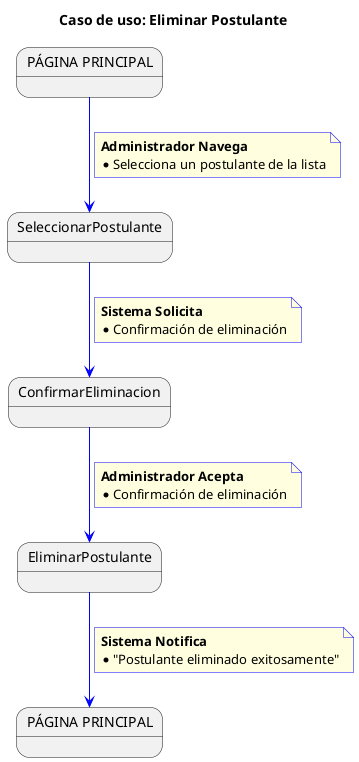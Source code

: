 @startuml
title Caso de uso: Eliminar Postulante

skinparam {
    NoteBackgroundColor #lightYellow
    ArrowColor #blue
    NoteBorderColor #blue
    linetype polyline
}

state startState as "PÁGINA PRINCIPAL"
state endState as "PÁGINA PRINCIPAL"

startState --> SeleccionarPostulante
note on link
    <b>Administrador Navega</b>
    * Selecciona un postulante de la lista
end note


SeleccionarPostulante --> ConfirmarEliminacion
note on link
    <b>Sistema Solicita</b>
    * Confirmación de eliminación
end note

ConfirmarEliminacion --> EliminarPostulante
note on link
    <b>Administrador Acepta</b>
    * Confirmación de eliminación
end note

EliminarPostulante --> endState
note on link
    <b>Sistema Notifica</b>
    * "Postulante eliminado exitosamente"
end note
@enduml
